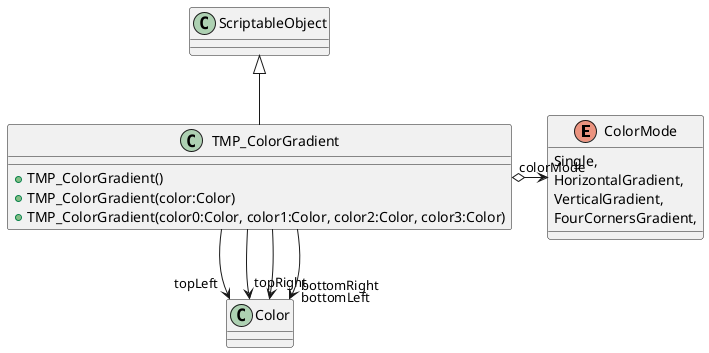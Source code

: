 @startuml
enum ColorMode {
    Single,
    HorizontalGradient,
    VerticalGradient,
    FourCornersGradient,
}
class TMP_ColorGradient {
    + TMP_ColorGradient()
    + TMP_ColorGradient(color:Color)
    + TMP_ColorGradient(color0:Color, color1:Color, color2:Color, color3:Color)
}
ScriptableObject <|-- TMP_ColorGradient
TMP_ColorGradient o-> "colorMode" ColorMode
TMP_ColorGradient --> "topLeft" Color
TMP_ColorGradient --> "topRight" Color
TMP_ColorGradient --> "bottomLeft" Color
TMP_ColorGradient --> "bottomRight" Color
@enduml
